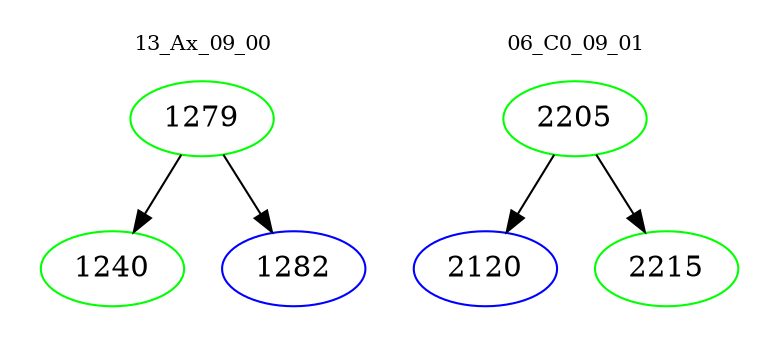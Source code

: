 digraph{
subgraph cluster_0 {
color = white
label = "13_Ax_09_00";
fontsize=10;
T0_1279 [label="1279", color="green"]
T0_1279 -> T0_1240 [color="black"]
T0_1240 [label="1240", color="green"]
T0_1279 -> T0_1282 [color="black"]
T0_1282 [label="1282", color="blue"]
}
subgraph cluster_1 {
color = white
label = "06_C0_09_01";
fontsize=10;
T1_2205 [label="2205", color="green"]
T1_2205 -> T1_2120 [color="black"]
T1_2120 [label="2120", color="blue"]
T1_2205 -> T1_2215 [color="black"]
T1_2215 [label="2215", color="green"]
}
}

